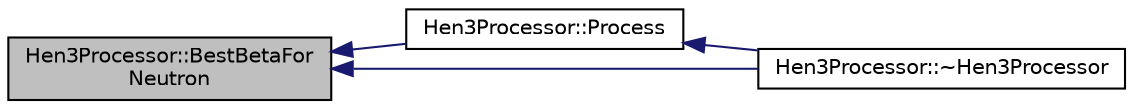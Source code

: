 digraph "Hen3Processor::BestBetaForNeutron"
{
  edge [fontname="Helvetica",fontsize="10",labelfontname="Helvetica",labelfontsize="10"];
  node [fontname="Helvetica",fontsize="10",shape=record];
  rankdir="LR";
  Node1 [label="Hen3Processor::BestBetaFor\lNeutron",height=0.2,width=0.4,color="black", fillcolor="grey75", style="filled", fontcolor="black"];
  Node1 -> Node2 [dir="back",color="midnightblue",fontsize="10",style="solid",fontname="Helvetica"];
  Node2 [label="Hen3Processor::Process",height=0.2,width=0.4,color="black", fillcolor="white", style="filled",URL="$d6/d4e/class_hen3_processor.html#a12510344f12aa28fb4de00c28569995f"];
  Node2 -> Node3 [dir="back",color="midnightblue",fontsize="10",style="solid",fontname="Helvetica"];
  Node3 [label="Hen3Processor::~Hen3Processor",height=0.2,width=0.4,color="black", fillcolor="white", style="filled",URL="$d6/d4e/class_hen3_processor.html#a8ed35806e6801f6c8f1eb402525e2834"];
  Node1 -> Node3 [dir="back",color="midnightblue",fontsize="10",style="solid",fontname="Helvetica"];
}
